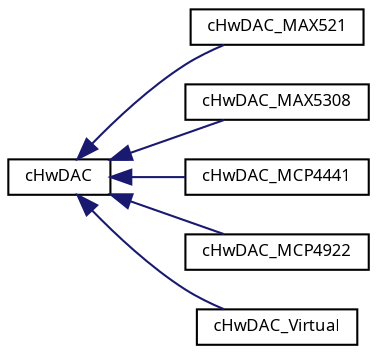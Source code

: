 digraph "Graphical Class Hierarchy"
{
  edge [fontname="Sans",fontsize="8",labelfontname="Sans",labelfontsize="8"];
  node [fontname="Sans",fontsize="8",shape=record];
  rankdir="LR";
  Node1 [label="cHwDAC",height=0.2,width=0.4,color="black", fillcolor="white", style="filled",URL="$classc_hw_d_a_c.html",tooltip="Abstract class supporting the digital to analog converter (DAC) "];
  Node1 -> Node2 [dir="back",color="midnightblue",fontsize="8",style="solid",fontname="Sans"];
  Node2 [label="cHwDAC_MAX521",height=0.2,width=0.4,color="black", fillcolor="white", style="filled",URL="$classc_hw_d_a_c___m_a_x521.html",tooltip="Digital-to-analog converter MAX521. "];
  Node1 -> Node3 [dir="back",color="midnightblue",fontsize="8",style="solid",fontname="Sans"];
  Node3 [label="cHwDAC_MAX5308",height=0.2,width=0.4,color="black", fillcolor="white", style="filled",URL="$classc_hw_d_a_c___m_a_x5308.html",tooltip="Digital-to-analog converter MAX5308. "];
  Node1 -> Node4 [dir="back",color="midnightblue",fontsize="8",style="solid",fontname="Sans"];
  Node4 [label="cHwDAC_MCP4441",height=0.2,width=0.4,color="black", fillcolor="white", style="filled",URL="$classc_hw_d_a_c___m_c_p4441.html",tooltip="Digital potentiometer MCP4441. "];
  Node1 -> Node5 [dir="back",color="midnightblue",fontsize="8",style="solid",fontname="Sans"];
  Node5 [label="cHwDAC_MCP4922",height=0.2,width=0.4,color="black", fillcolor="white", style="filled",URL="$classc_hw_d_a_c___m_c_p4922.html",tooltip="Digital-to-analog converter MCP4922. "];
  Node1 -> Node6 [dir="back",color="midnightblue",fontsize="8",style="solid",fontname="Sans"];
  Node6 [label="cHwDAC_Virtual",height=0.2,width=0.4,color="black", fillcolor="white", style="filled",URL="$classc_hw_d_a_c___virtual.html",tooltip="Implementation of the digital to analog converter (DAC) "];
}
